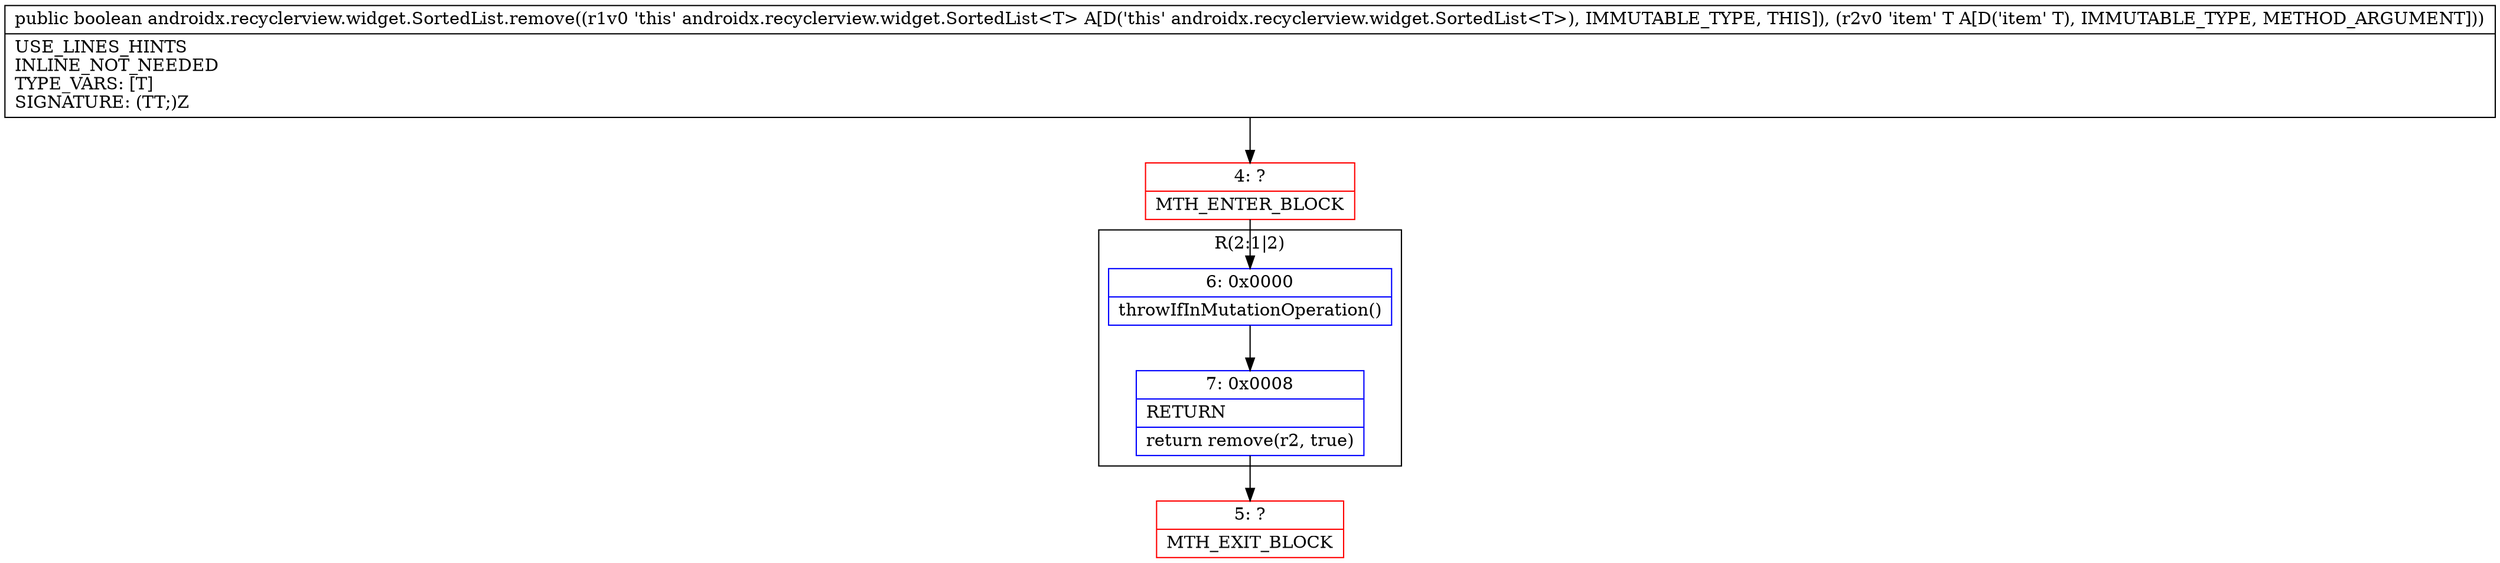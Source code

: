 digraph "CFG forandroidx.recyclerview.widget.SortedList.remove(Ljava\/lang\/Object;)Z" {
subgraph cluster_Region_1684025279 {
label = "R(2:1|2)";
node [shape=record,color=blue];
Node_6 [shape=record,label="{6\:\ 0x0000|throwIfInMutationOperation()\l}"];
Node_7 [shape=record,label="{7\:\ 0x0008|RETURN\l|return remove(r2, true)\l}"];
}
Node_4 [shape=record,color=red,label="{4\:\ ?|MTH_ENTER_BLOCK\l}"];
Node_5 [shape=record,color=red,label="{5\:\ ?|MTH_EXIT_BLOCK\l}"];
MethodNode[shape=record,label="{public boolean androidx.recyclerview.widget.SortedList.remove((r1v0 'this' androidx.recyclerview.widget.SortedList\<T\> A[D('this' androidx.recyclerview.widget.SortedList\<T\>), IMMUTABLE_TYPE, THIS]), (r2v0 'item' T A[D('item' T), IMMUTABLE_TYPE, METHOD_ARGUMENT]))  | USE_LINES_HINTS\lINLINE_NOT_NEEDED\lTYPE_VARS: [T]\lSIGNATURE: (TT;)Z\l}"];
MethodNode -> Node_4;Node_6 -> Node_7;
Node_7 -> Node_5;
Node_4 -> Node_6;
}

